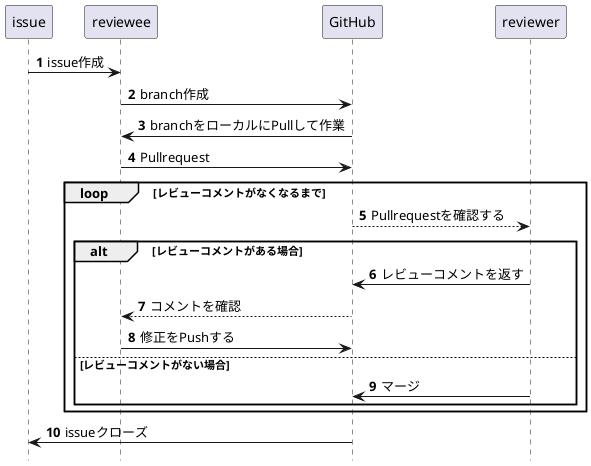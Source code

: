 @startuml sequence
hide footbox
autonumber

issue -> reviewee: issue作成
reviewee -> GitHub: branch作成
reviewee <- GitHub: branchをローカルにPullして作業
reviewee -> GitHub: Pullrequest

loop レビューコメントがなくなるまで
  GitHub --> reviewer: Pullrequestを確認する

  alt レビューコメントがある場合
    GitHub <- reviewer: レビューコメントを返す

    reviewee <-- GitHub: コメントを確認
    reviewee -> GitHub: 修正をPushする

    else レビューコメントがない場合
    GitHub <- reviewer: マージ
  end alt
end loop

GitHub -> issue: issueクローズ
@enduml